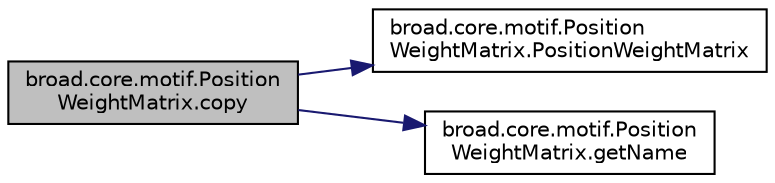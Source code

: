 digraph "broad.core.motif.PositionWeightMatrix.copy"
{
  edge [fontname="Helvetica",fontsize="10",labelfontname="Helvetica",labelfontsize="10"];
  node [fontname="Helvetica",fontsize="10",shape=record];
  rankdir="LR";
  Node1 [label="broad.core.motif.Position\lWeightMatrix.copy",height=0.2,width=0.4,color="black", fillcolor="grey75", style="filled" fontcolor="black"];
  Node1 -> Node2 [color="midnightblue",fontsize="10",style="solid",fontname="Helvetica"];
  Node2 [label="broad.core.motif.Position\lWeightMatrix.PositionWeightMatrix",height=0.2,width=0.4,color="black", fillcolor="white", style="filled",URL="$classbroad_1_1core_1_1motif_1_1_position_weight_matrix.html#a93721c18375954e6ca86dc9e819c70c3"];
  Node1 -> Node3 [color="midnightblue",fontsize="10",style="solid",fontname="Helvetica"];
  Node3 [label="broad.core.motif.Position\lWeightMatrix.getName",height=0.2,width=0.4,color="black", fillcolor="white", style="filled",URL="$classbroad_1_1core_1_1motif_1_1_position_weight_matrix.html#a9c4f72f0173e0b84b3e3a732d9de22fc"];
}
